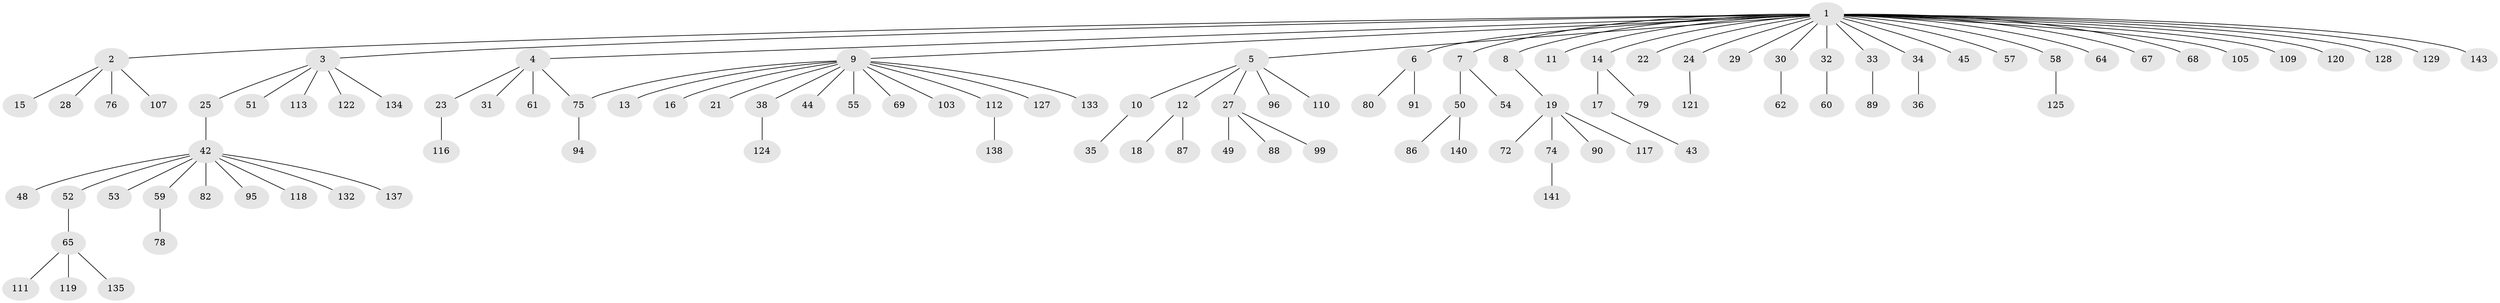 // original degree distribution, {30: 0.006944444444444444, 6: 0.006944444444444444, 7: 0.013888888888888888, 5: 0.027777777777777776, 3: 0.0763888888888889, 4: 0.034722222222222224, 2: 0.1736111111111111, 13: 0.006944444444444444, 1: 0.6458333333333334, 9: 0.006944444444444444}
// Generated by graph-tools (version 1.1) at 2025/41/03/06/25 10:41:49]
// undirected, 105 vertices, 105 edges
graph export_dot {
graph [start="1"]
  node [color=gray90,style=filled];
  1 [super="+40"];
  2 [super="+39"];
  3 [super="+108"];
  4 [super="+93"];
  5 [super="+70"];
  6;
  7 [super="+84"];
  8;
  9 [super="+56"];
  10 [super="+92"];
  11 [super="+106"];
  12 [super="+97"];
  13 [super="+100"];
  14 [super="+20"];
  15;
  16 [super="+114"];
  17 [super="+26"];
  18;
  19 [super="+46"];
  21;
  22;
  23;
  24 [super="+66"];
  25 [super="+41"];
  27 [super="+126"];
  28;
  29 [super="+81"];
  30;
  31;
  32 [super="+102"];
  33 [super="+37"];
  34 [super="+63"];
  35;
  36;
  38 [super="+139"];
  42 [super="+47"];
  43;
  44;
  45 [super="+130"];
  48;
  49 [super="+101"];
  50 [super="+123"];
  51;
  52 [super="+77"];
  53;
  54;
  55;
  57;
  58;
  59 [super="+71"];
  60 [super="+98"];
  61;
  62 [super="+83"];
  64 [super="+104"];
  65 [super="+73"];
  67;
  68;
  69;
  72;
  74;
  75 [super="+85"];
  76;
  78;
  79;
  80;
  82;
  86;
  87;
  88 [super="+136"];
  89;
  90;
  91 [super="+131"];
  94;
  95;
  96;
  99;
  103;
  105;
  107;
  109;
  110 [super="+115"];
  111;
  112;
  113;
  116;
  117;
  118;
  119 [super="+142"];
  120;
  121 [super="+144"];
  122;
  124;
  125;
  127;
  128;
  129;
  132;
  133;
  134;
  135;
  137;
  138;
  140;
  141;
  143;
  1 -- 2;
  1 -- 3;
  1 -- 4;
  1 -- 5;
  1 -- 6;
  1 -- 7;
  1 -- 8;
  1 -- 9;
  1 -- 11;
  1 -- 14;
  1 -- 22;
  1 -- 24;
  1 -- 29;
  1 -- 30;
  1 -- 32;
  1 -- 33;
  1 -- 34;
  1 -- 45;
  1 -- 57;
  1 -- 58;
  1 -- 64;
  1 -- 67;
  1 -- 68;
  1 -- 105;
  1 -- 109;
  1 -- 120;
  1 -- 128;
  1 -- 129;
  1 -- 143;
  2 -- 15;
  2 -- 28;
  2 -- 76;
  2 -- 107;
  3 -- 25;
  3 -- 51;
  3 -- 113;
  3 -- 122;
  3 -- 134;
  4 -- 23;
  4 -- 31;
  4 -- 61;
  4 -- 75;
  5 -- 10;
  5 -- 12;
  5 -- 27;
  5 -- 96;
  5 -- 110;
  6 -- 80;
  6 -- 91;
  7 -- 50;
  7 -- 54;
  8 -- 19;
  9 -- 13;
  9 -- 16;
  9 -- 21;
  9 -- 38;
  9 -- 44;
  9 -- 55;
  9 -- 69;
  9 -- 75;
  9 -- 103;
  9 -- 112;
  9 -- 133;
  9 -- 127;
  10 -- 35;
  12 -- 18;
  12 -- 87;
  14 -- 17;
  14 -- 79;
  17 -- 43;
  19 -- 74;
  19 -- 90;
  19 -- 117;
  19 -- 72;
  23 -- 116;
  24 -- 121;
  25 -- 42;
  27 -- 49;
  27 -- 88;
  27 -- 99;
  30 -- 62;
  32 -- 60;
  33 -- 89;
  34 -- 36;
  38 -- 124;
  42 -- 48;
  42 -- 52;
  42 -- 59;
  42 -- 82;
  42 -- 118;
  42 -- 132;
  42 -- 137;
  42 -- 53;
  42 -- 95;
  50 -- 86;
  50 -- 140;
  52 -- 65;
  58 -- 125;
  59 -- 78;
  65 -- 111;
  65 -- 119;
  65 -- 135;
  74 -- 141;
  75 -- 94;
  112 -- 138;
}
